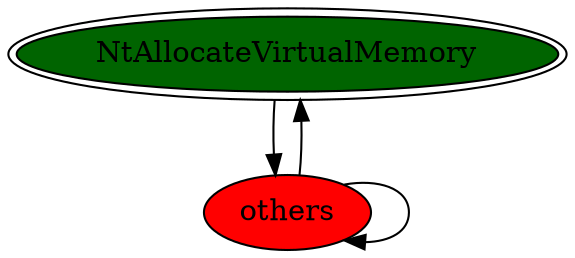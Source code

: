 digraph "./REPORTS/3978/API_PER_CATEGORY/VirtualProtectEx.exe_5724_Memory Management_API_per_Category_Transition_Matrix" {
	NtAllocateVirtualMemory [label=NtAllocateVirtualMemory fillcolor=darkgreen peripheries=2 style=filled]
	others [label=others fillcolor=red style=filled]
	NtAllocateVirtualMemory -> others [label=""]
	others -> NtAllocateVirtualMemory [label=""]
	others -> others [label=""]
}
